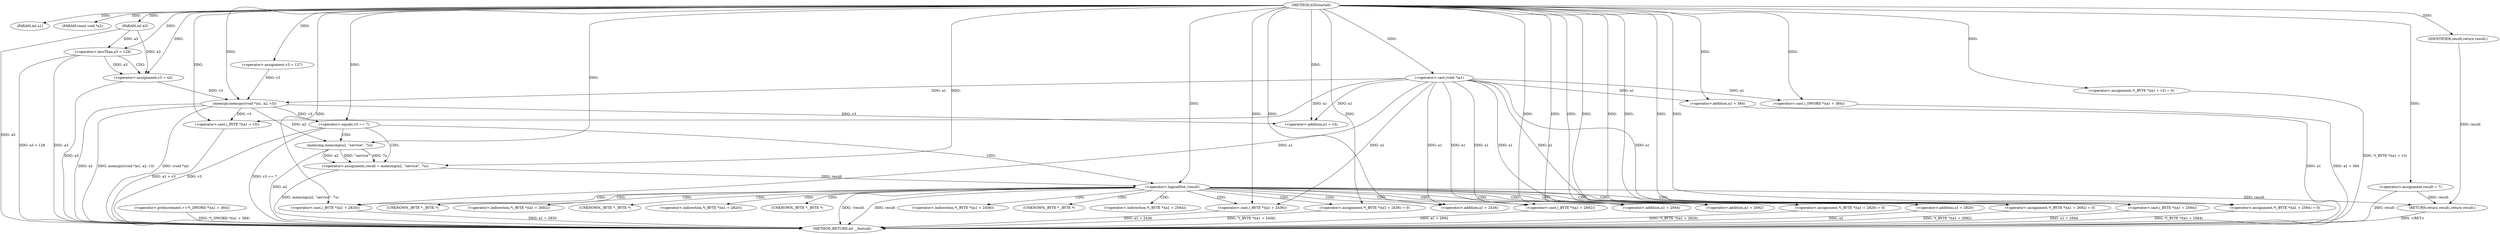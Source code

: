 digraph IGDstartelt {  
"1000103" [label = "(METHOD,IGDstartelt)" ]
"1000193" [label = "(METHOD_RETURN,int __fastcall)" ]
"1000104" [label = "(PARAM,int a1)" ]
"1000105" [label = "(PARAM,const void *a2)" ]
"1000106" [label = "(PARAM,int a3)" ]
"1000110" [label = "(<operator>.assignment,v3 = 127)" ]
"1000114" [label = "(<operator>.lessThan,a3 < 128)" ]
"1000117" [label = "(<operator>.assignment,v3 = a3)" ]
"1000120" [label = "(memcpy,memcpy((void *)a1, a2, v3))" ]
"1000121" [label = "(<operator>.cast,(void *)a1)" ]
"1000126" [label = "(<operator>.assignment,*(_BYTE *)(a1 + v3) = 0)" ]
"1000128" [label = "(<operator>.cast,(_BYTE *)(a1 + v3))" ]
"1000130" [label = "(<operator>.addition,a1 + v3)" ]
"1000134" [label = "(<operator>.preIncrement,++*(_DWORD *)(a1 + 384))" ]
"1000136" [label = "(<operator>.cast,(_DWORD *)(a1 + 384))" ]
"1000138" [label = "(<operator>.addition,a1 + 384)" ]
"1000141" [label = "(<operator>.assignment,result = 7)" ]
"1000145" [label = "(<operator>.equals,v3 == 7)" ]
"1000149" [label = "(<operator>.assignment,result = memcmp(a2, \"service\", 7u))" ]
"1000151" [label = "(memcmp,memcmp(a2, \"service\", 7u))" ]
"1000156" [label = "(<operator>.logicalNot,!result)" ]
"1000159" [label = "(<operator>.assignment,*(_BYTE *)(a1 + 2436) = 0)" ]
"1000161" [label = "(<operator>.cast,(_BYTE *)(a1 + 2436))" ]
"1000163" [label = "(<operator>.addition,a1 + 2436)" ]
"1000167" [label = "(<operator>.assignment,*(_BYTE *)(a1 + 2564) = 0)" ]
"1000169" [label = "(<operator>.cast,(_BYTE *)(a1 + 2564))" ]
"1000171" [label = "(<operator>.addition,a1 + 2564)" ]
"1000175" [label = "(<operator>.assignment,*(_BYTE *)(a1 + 2692) = 0)" ]
"1000177" [label = "(<operator>.cast,(_BYTE *)(a1 + 2692))" ]
"1000179" [label = "(<operator>.addition,a1 + 2692)" ]
"1000183" [label = "(<operator>.assignment,*(_BYTE *)(a1 + 2820) = 0)" ]
"1000185" [label = "(<operator>.cast,(_BYTE *)(a1 + 2820))" ]
"1000187" [label = "(<operator>.addition,a1 + 2820)" ]
"1000191" [label = "(RETURN,return result;,return result;)" ]
"1000192" [label = "(IDENTIFIER,result,return result;)" ]
"1000160" [label = "(<operator>.indirection,*(_BYTE *)(a1 + 2436))" ]
"1000162" [label = "(UNKNOWN,_BYTE *,_BYTE *)" ]
"1000168" [label = "(<operator>.indirection,*(_BYTE *)(a1 + 2564))" ]
"1000170" [label = "(UNKNOWN,_BYTE *,_BYTE *)" ]
"1000176" [label = "(<operator>.indirection,*(_BYTE *)(a1 + 2692))" ]
"1000178" [label = "(UNKNOWN,_BYTE *,_BYTE *)" ]
"1000184" [label = "(<operator>.indirection,*(_BYTE *)(a1 + 2820))" ]
"1000186" [label = "(UNKNOWN,_BYTE *,_BYTE *)" ]
  "1000191" -> "1000193"  [ label = "DDG: <RET>"] 
  "1000120" -> "1000193"  [ label = "DDG: a2"] 
  "1000156" -> "1000193"  [ label = "DDG: result"] 
  "1000117" -> "1000193"  [ label = "DDG: a3"] 
  "1000114" -> "1000193"  [ label = "DDG: a3"] 
  "1000136" -> "1000193"  [ label = "DDG: a1 + 384"] 
  "1000156" -> "1000193"  [ label = "DDG: !result"] 
  "1000145" -> "1000193"  [ label = "DDG: v3 == 7"] 
  "1000159" -> "1000193"  [ label = "DDG: *(_BYTE *)(a1 + 2436)"] 
  "1000145" -> "1000193"  [ label = "DDG: v3"] 
  "1000120" -> "1000193"  [ label = "DDG: memcpy((void *)a1, a2, v3)"] 
  "1000138" -> "1000193"  [ label = "DDG: a1"] 
  "1000126" -> "1000193"  [ label = "DDG: *(_BYTE *)(a1 + v3)"] 
  "1000161" -> "1000193"  [ label = "DDG: a1 + 2436"] 
  "1000141" -> "1000193"  [ label = "DDG: result"] 
  "1000183" -> "1000193"  [ label = "DDG: *(_BYTE *)(a1 + 2820)"] 
  "1000151" -> "1000193"  [ label = "DDG: a2"] 
  "1000120" -> "1000193"  [ label = "DDG: (void *)a1"] 
  "1000128" -> "1000193"  [ label = "DDG: a1 + v3"] 
  "1000169" -> "1000193"  [ label = "DDG: a1 + 2564"] 
  "1000187" -> "1000193"  [ label = "DDG: a1"] 
  "1000134" -> "1000193"  [ label = "DDG: *(_DWORD *)(a1 + 384)"] 
  "1000185" -> "1000193"  [ label = "DDG: a1 + 2820"] 
  "1000114" -> "1000193"  [ label = "DDG: a3 < 128"] 
  "1000175" -> "1000193"  [ label = "DDG: *(_BYTE *)(a1 + 2692)"] 
  "1000177" -> "1000193"  [ label = "DDG: a1 + 2692"] 
  "1000167" -> "1000193"  [ label = "DDG: *(_BYTE *)(a1 + 2564)"] 
  "1000149" -> "1000193"  [ label = "DDG: memcmp(a2, \"service\", 7u)"] 
  "1000106" -> "1000193"  [ label = "DDG: a3"] 
  "1000103" -> "1000104"  [ label = "DDG: "] 
  "1000103" -> "1000105"  [ label = "DDG: "] 
  "1000103" -> "1000106"  [ label = "DDG: "] 
  "1000103" -> "1000110"  [ label = "DDG: "] 
  "1000106" -> "1000114"  [ label = "DDG: a3"] 
  "1000103" -> "1000114"  [ label = "DDG: "] 
  "1000114" -> "1000117"  [ label = "DDG: a3"] 
  "1000106" -> "1000117"  [ label = "DDG: a3"] 
  "1000103" -> "1000117"  [ label = "DDG: "] 
  "1000121" -> "1000120"  [ label = "DDG: a1"] 
  "1000103" -> "1000121"  [ label = "DDG: "] 
  "1000103" -> "1000120"  [ label = "DDG: "] 
  "1000117" -> "1000120"  [ label = "DDG: v3"] 
  "1000110" -> "1000120"  [ label = "DDG: v3"] 
  "1000103" -> "1000126"  [ label = "DDG: "] 
  "1000121" -> "1000128"  [ label = "DDG: a1"] 
  "1000103" -> "1000128"  [ label = "DDG: "] 
  "1000120" -> "1000128"  [ label = "DDG: v3"] 
  "1000121" -> "1000130"  [ label = "DDG: a1"] 
  "1000103" -> "1000130"  [ label = "DDG: "] 
  "1000120" -> "1000130"  [ label = "DDG: v3"] 
  "1000103" -> "1000136"  [ label = "DDG: "] 
  "1000121" -> "1000136"  [ label = "DDG: a1"] 
  "1000103" -> "1000138"  [ label = "DDG: "] 
  "1000121" -> "1000138"  [ label = "DDG: a1"] 
  "1000103" -> "1000141"  [ label = "DDG: "] 
  "1000103" -> "1000145"  [ label = "DDG: "] 
  "1000120" -> "1000145"  [ label = "DDG: v3"] 
  "1000151" -> "1000149"  [ label = "DDG: a2"] 
  "1000151" -> "1000149"  [ label = "DDG: \"service\""] 
  "1000151" -> "1000149"  [ label = "DDG: 7u"] 
  "1000103" -> "1000149"  [ label = "DDG: "] 
  "1000120" -> "1000151"  [ label = "DDG: a2"] 
  "1000103" -> "1000151"  [ label = "DDG: "] 
  "1000149" -> "1000156"  [ label = "DDG: result"] 
  "1000103" -> "1000156"  [ label = "DDG: "] 
  "1000103" -> "1000159"  [ label = "DDG: "] 
  "1000103" -> "1000161"  [ label = "DDG: "] 
  "1000121" -> "1000161"  [ label = "DDG: a1"] 
  "1000103" -> "1000163"  [ label = "DDG: "] 
  "1000121" -> "1000163"  [ label = "DDG: a1"] 
  "1000103" -> "1000167"  [ label = "DDG: "] 
  "1000103" -> "1000169"  [ label = "DDG: "] 
  "1000121" -> "1000169"  [ label = "DDG: a1"] 
  "1000103" -> "1000171"  [ label = "DDG: "] 
  "1000121" -> "1000171"  [ label = "DDG: a1"] 
  "1000103" -> "1000175"  [ label = "DDG: "] 
  "1000103" -> "1000177"  [ label = "DDG: "] 
  "1000121" -> "1000177"  [ label = "DDG: a1"] 
  "1000103" -> "1000179"  [ label = "DDG: "] 
  "1000121" -> "1000179"  [ label = "DDG: a1"] 
  "1000103" -> "1000183"  [ label = "DDG: "] 
  "1000103" -> "1000185"  [ label = "DDG: "] 
  "1000121" -> "1000185"  [ label = "DDG: a1"] 
  "1000103" -> "1000187"  [ label = "DDG: "] 
  "1000121" -> "1000187"  [ label = "DDG: a1"] 
  "1000192" -> "1000191"  [ label = "DDG: result"] 
  "1000141" -> "1000191"  [ label = "DDG: result"] 
  "1000156" -> "1000191"  [ label = "DDG: result"] 
  "1000103" -> "1000192"  [ label = "DDG: "] 
  "1000114" -> "1000117"  [ label = "CDG: "] 
  "1000145" -> "1000156"  [ label = "CDG: "] 
  "1000145" -> "1000151"  [ label = "CDG: "] 
  "1000145" -> "1000149"  [ label = "CDG: "] 
  "1000156" -> "1000176"  [ label = "CDG: "] 
  "1000156" -> "1000175"  [ label = "CDG: "] 
  "1000156" -> "1000171"  [ label = "CDG: "] 
  "1000156" -> "1000170"  [ label = "CDG: "] 
  "1000156" -> "1000169"  [ label = "CDG: "] 
  "1000156" -> "1000168"  [ label = "CDG: "] 
  "1000156" -> "1000167"  [ label = "CDG: "] 
  "1000156" -> "1000163"  [ label = "CDG: "] 
  "1000156" -> "1000162"  [ label = "CDG: "] 
  "1000156" -> "1000161"  [ label = "CDG: "] 
  "1000156" -> "1000187"  [ label = "CDG: "] 
  "1000156" -> "1000186"  [ label = "CDG: "] 
  "1000156" -> "1000185"  [ label = "CDG: "] 
  "1000156" -> "1000184"  [ label = "CDG: "] 
  "1000156" -> "1000183"  [ label = "CDG: "] 
  "1000156" -> "1000179"  [ label = "CDG: "] 
  "1000156" -> "1000178"  [ label = "CDG: "] 
  "1000156" -> "1000177"  [ label = "CDG: "] 
  "1000156" -> "1000160"  [ label = "CDG: "] 
  "1000156" -> "1000159"  [ label = "CDG: "] 
}
